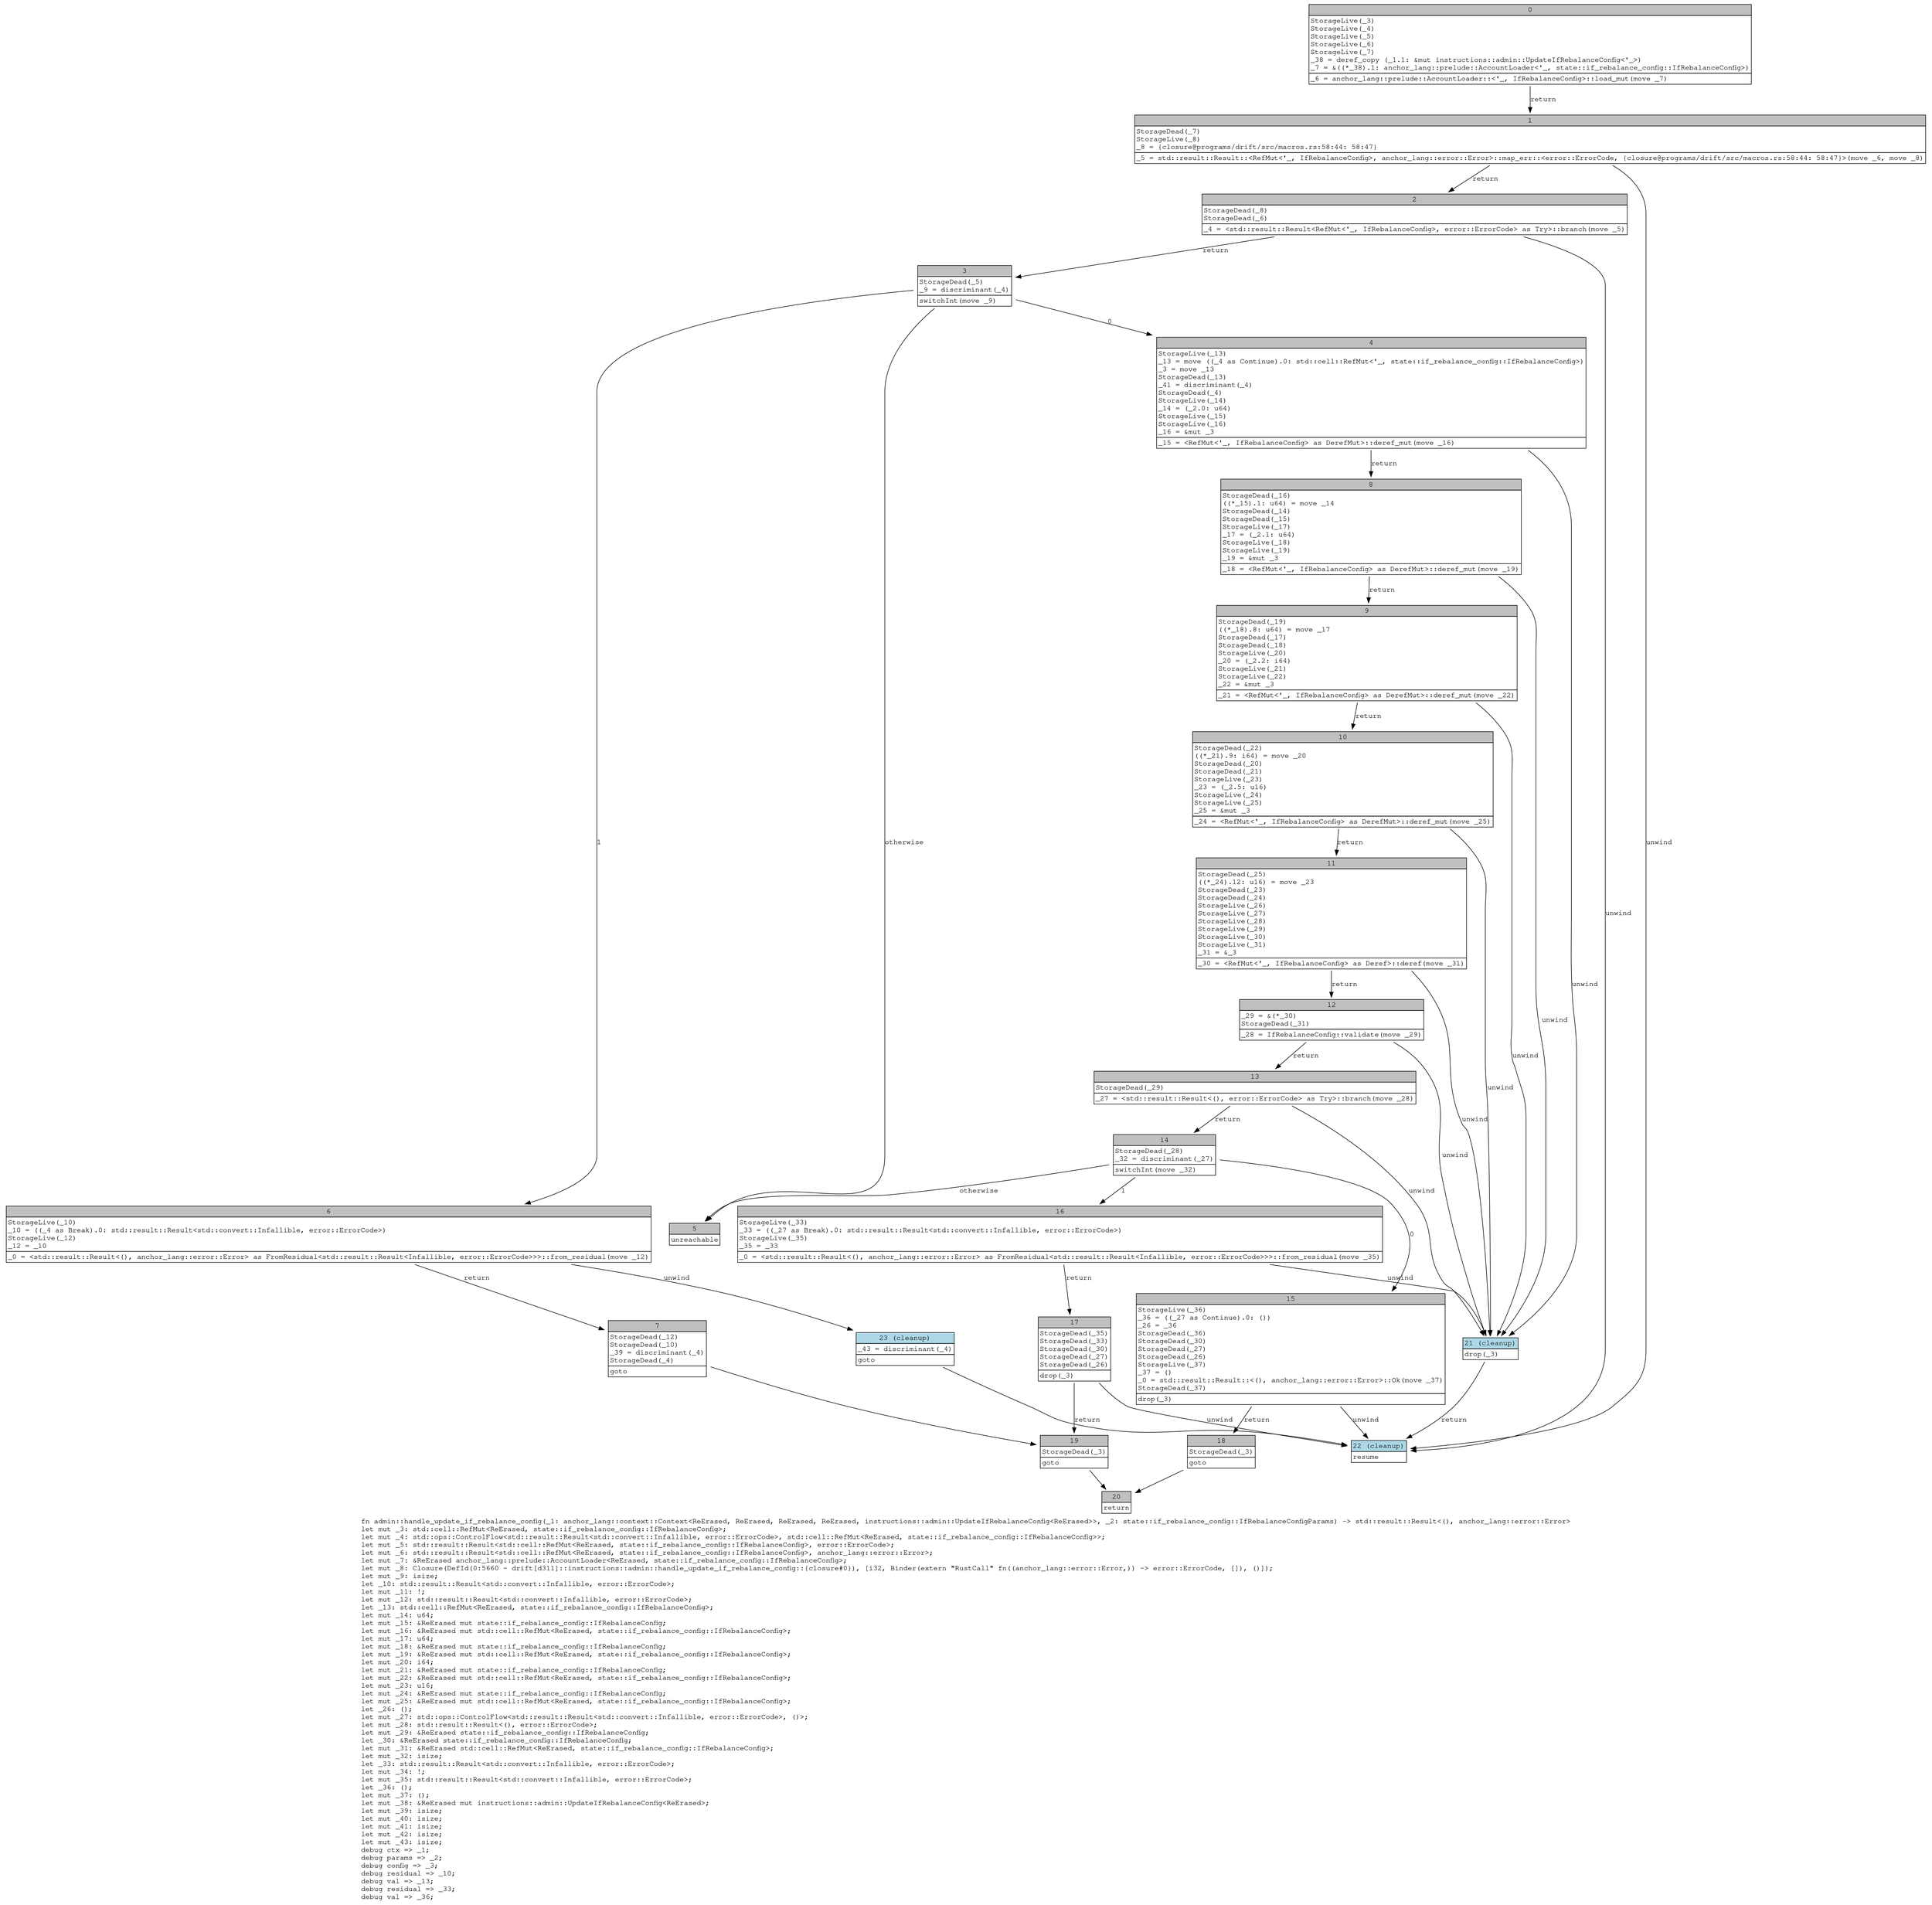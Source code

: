 digraph Mir_0_1126 {
    graph [fontname="Courier, monospace"];
    node [fontname="Courier, monospace"];
    edge [fontname="Courier, monospace"];
    label=<fn admin::handle_update_if_rebalance_config(_1: anchor_lang::context::Context&lt;ReErased, ReErased, ReErased, ReErased, instructions::admin::UpdateIfRebalanceConfig&lt;ReErased&gt;&gt;, _2: state::if_rebalance_config::IfRebalanceConfigParams) -&gt; std::result::Result&lt;(), anchor_lang::error::Error&gt;<br align="left"/>let mut _3: std::cell::RefMut&lt;ReErased, state::if_rebalance_config::IfRebalanceConfig&gt;;<br align="left"/>let mut _4: std::ops::ControlFlow&lt;std::result::Result&lt;std::convert::Infallible, error::ErrorCode&gt;, std::cell::RefMut&lt;ReErased, state::if_rebalance_config::IfRebalanceConfig&gt;&gt;;<br align="left"/>let mut _5: std::result::Result&lt;std::cell::RefMut&lt;ReErased, state::if_rebalance_config::IfRebalanceConfig&gt;, error::ErrorCode&gt;;<br align="left"/>let mut _6: std::result::Result&lt;std::cell::RefMut&lt;ReErased, state::if_rebalance_config::IfRebalanceConfig&gt;, anchor_lang::error::Error&gt;;<br align="left"/>let mut _7: &amp;ReErased anchor_lang::prelude::AccountLoader&lt;ReErased, state::if_rebalance_config::IfRebalanceConfig&gt;;<br align="left"/>let mut _8: Closure(DefId(0:5660 ~ drift[d311]::instructions::admin::handle_update_if_rebalance_config::{closure#0}), [i32, Binder(extern &quot;RustCall&quot; fn((anchor_lang::error::Error,)) -&gt; error::ErrorCode, []), ()]);<br align="left"/>let mut _9: isize;<br align="left"/>let _10: std::result::Result&lt;std::convert::Infallible, error::ErrorCode&gt;;<br align="left"/>let mut _11: !;<br align="left"/>let mut _12: std::result::Result&lt;std::convert::Infallible, error::ErrorCode&gt;;<br align="left"/>let _13: std::cell::RefMut&lt;ReErased, state::if_rebalance_config::IfRebalanceConfig&gt;;<br align="left"/>let mut _14: u64;<br align="left"/>let mut _15: &amp;ReErased mut state::if_rebalance_config::IfRebalanceConfig;<br align="left"/>let mut _16: &amp;ReErased mut std::cell::RefMut&lt;ReErased, state::if_rebalance_config::IfRebalanceConfig&gt;;<br align="left"/>let mut _17: u64;<br align="left"/>let mut _18: &amp;ReErased mut state::if_rebalance_config::IfRebalanceConfig;<br align="left"/>let mut _19: &amp;ReErased mut std::cell::RefMut&lt;ReErased, state::if_rebalance_config::IfRebalanceConfig&gt;;<br align="left"/>let mut _20: i64;<br align="left"/>let mut _21: &amp;ReErased mut state::if_rebalance_config::IfRebalanceConfig;<br align="left"/>let mut _22: &amp;ReErased mut std::cell::RefMut&lt;ReErased, state::if_rebalance_config::IfRebalanceConfig&gt;;<br align="left"/>let mut _23: u16;<br align="left"/>let mut _24: &amp;ReErased mut state::if_rebalance_config::IfRebalanceConfig;<br align="left"/>let mut _25: &amp;ReErased mut std::cell::RefMut&lt;ReErased, state::if_rebalance_config::IfRebalanceConfig&gt;;<br align="left"/>let _26: ();<br align="left"/>let mut _27: std::ops::ControlFlow&lt;std::result::Result&lt;std::convert::Infallible, error::ErrorCode&gt;, ()&gt;;<br align="left"/>let mut _28: std::result::Result&lt;(), error::ErrorCode&gt;;<br align="left"/>let mut _29: &amp;ReErased state::if_rebalance_config::IfRebalanceConfig;<br align="left"/>let _30: &amp;ReErased state::if_rebalance_config::IfRebalanceConfig;<br align="left"/>let mut _31: &amp;ReErased std::cell::RefMut&lt;ReErased, state::if_rebalance_config::IfRebalanceConfig&gt;;<br align="left"/>let mut _32: isize;<br align="left"/>let _33: std::result::Result&lt;std::convert::Infallible, error::ErrorCode&gt;;<br align="left"/>let mut _34: !;<br align="left"/>let mut _35: std::result::Result&lt;std::convert::Infallible, error::ErrorCode&gt;;<br align="left"/>let _36: ();<br align="left"/>let mut _37: ();<br align="left"/>let mut _38: &amp;ReErased mut instructions::admin::UpdateIfRebalanceConfig&lt;ReErased&gt;;<br align="left"/>let mut _39: isize;<br align="left"/>let mut _40: isize;<br align="left"/>let mut _41: isize;<br align="left"/>let mut _42: isize;<br align="left"/>let mut _43: isize;<br align="left"/>debug ctx =&gt; _1;<br align="left"/>debug params =&gt; _2;<br align="left"/>debug config =&gt; _3;<br align="left"/>debug residual =&gt; _10;<br align="left"/>debug val =&gt; _13;<br align="left"/>debug residual =&gt; _33;<br align="left"/>debug val =&gt; _36;<br align="left"/>>;
    bb0__0_1126 [shape="none", label=<<table border="0" cellborder="1" cellspacing="0"><tr><td bgcolor="gray" align="center" colspan="1">0</td></tr><tr><td align="left" balign="left">StorageLive(_3)<br/>StorageLive(_4)<br/>StorageLive(_5)<br/>StorageLive(_6)<br/>StorageLive(_7)<br/>_38 = deref_copy (_1.1: &amp;mut instructions::admin::UpdateIfRebalanceConfig&lt;'_&gt;)<br/>_7 = &amp;((*_38).1: anchor_lang::prelude::AccountLoader&lt;'_, state::if_rebalance_config::IfRebalanceConfig&gt;)<br/></td></tr><tr><td align="left">_6 = anchor_lang::prelude::AccountLoader::&lt;'_, IfRebalanceConfig&gt;::load_mut(move _7)</td></tr></table>>];
    bb1__0_1126 [shape="none", label=<<table border="0" cellborder="1" cellspacing="0"><tr><td bgcolor="gray" align="center" colspan="1">1</td></tr><tr><td align="left" balign="left">StorageDead(_7)<br/>StorageLive(_8)<br/>_8 = {closure@programs/drift/src/macros.rs:58:44: 58:47}<br/></td></tr><tr><td align="left">_5 = std::result::Result::&lt;RefMut&lt;'_, IfRebalanceConfig&gt;, anchor_lang::error::Error&gt;::map_err::&lt;error::ErrorCode, {closure@programs/drift/src/macros.rs:58:44: 58:47}&gt;(move _6, move _8)</td></tr></table>>];
    bb2__0_1126 [shape="none", label=<<table border="0" cellborder="1" cellspacing="0"><tr><td bgcolor="gray" align="center" colspan="1">2</td></tr><tr><td align="left" balign="left">StorageDead(_8)<br/>StorageDead(_6)<br/></td></tr><tr><td align="left">_4 = &lt;std::result::Result&lt;RefMut&lt;'_, IfRebalanceConfig&gt;, error::ErrorCode&gt; as Try&gt;::branch(move _5)</td></tr></table>>];
    bb3__0_1126 [shape="none", label=<<table border="0" cellborder="1" cellspacing="0"><tr><td bgcolor="gray" align="center" colspan="1">3</td></tr><tr><td align="left" balign="left">StorageDead(_5)<br/>_9 = discriminant(_4)<br/></td></tr><tr><td align="left">switchInt(move _9)</td></tr></table>>];
    bb4__0_1126 [shape="none", label=<<table border="0" cellborder="1" cellspacing="0"><tr><td bgcolor="gray" align="center" colspan="1">4</td></tr><tr><td align="left" balign="left">StorageLive(_13)<br/>_13 = move ((_4 as Continue).0: std::cell::RefMut&lt;'_, state::if_rebalance_config::IfRebalanceConfig&gt;)<br/>_3 = move _13<br/>StorageDead(_13)<br/>_41 = discriminant(_4)<br/>StorageDead(_4)<br/>StorageLive(_14)<br/>_14 = (_2.0: u64)<br/>StorageLive(_15)<br/>StorageLive(_16)<br/>_16 = &amp;mut _3<br/></td></tr><tr><td align="left">_15 = &lt;RefMut&lt;'_, IfRebalanceConfig&gt; as DerefMut&gt;::deref_mut(move _16)</td></tr></table>>];
    bb5__0_1126 [shape="none", label=<<table border="0" cellborder="1" cellspacing="0"><tr><td bgcolor="gray" align="center" colspan="1">5</td></tr><tr><td align="left">unreachable</td></tr></table>>];
    bb6__0_1126 [shape="none", label=<<table border="0" cellborder="1" cellspacing="0"><tr><td bgcolor="gray" align="center" colspan="1">6</td></tr><tr><td align="left" balign="left">StorageLive(_10)<br/>_10 = ((_4 as Break).0: std::result::Result&lt;std::convert::Infallible, error::ErrorCode&gt;)<br/>StorageLive(_12)<br/>_12 = _10<br/></td></tr><tr><td align="left">_0 = &lt;std::result::Result&lt;(), anchor_lang::error::Error&gt; as FromResidual&lt;std::result::Result&lt;Infallible, error::ErrorCode&gt;&gt;&gt;::from_residual(move _12)</td></tr></table>>];
    bb7__0_1126 [shape="none", label=<<table border="0" cellborder="1" cellspacing="0"><tr><td bgcolor="gray" align="center" colspan="1">7</td></tr><tr><td align="left" balign="left">StorageDead(_12)<br/>StorageDead(_10)<br/>_39 = discriminant(_4)<br/>StorageDead(_4)<br/></td></tr><tr><td align="left">goto</td></tr></table>>];
    bb8__0_1126 [shape="none", label=<<table border="0" cellborder="1" cellspacing="0"><tr><td bgcolor="gray" align="center" colspan="1">8</td></tr><tr><td align="left" balign="left">StorageDead(_16)<br/>((*_15).1: u64) = move _14<br/>StorageDead(_14)<br/>StorageDead(_15)<br/>StorageLive(_17)<br/>_17 = (_2.1: u64)<br/>StorageLive(_18)<br/>StorageLive(_19)<br/>_19 = &amp;mut _3<br/></td></tr><tr><td align="left">_18 = &lt;RefMut&lt;'_, IfRebalanceConfig&gt; as DerefMut&gt;::deref_mut(move _19)</td></tr></table>>];
    bb9__0_1126 [shape="none", label=<<table border="0" cellborder="1" cellspacing="0"><tr><td bgcolor="gray" align="center" colspan="1">9</td></tr><tr><td align="left" balign="left">StorageDead(_19)<br/>((*_18).8: u64) = move _17<br/>StorageDead(_17)<br/>StorageDead(_18)<br/>StorageLive(_20)<br/>_20 = (_2.2: i64)<br/>StorageLive(_21)<br/>StorageLive(_22)<br/>_22 = &amp;mut _3<br/></td></tr><tr><td align="left">_21 = &lt;RefMut&lt;'_, IfRebalanceConfig&gt; as DerefMut&gt;::deref_mut(move _22)</td></tr></table>>];
    bb10__0_1126 [shape="none", label=<<table border="0" cellborder="1" cellspacing="0"><tr><td bgcolor="gray" align="center" colspan="1">10</td></tr><tr><td align="left" balign="left">StorageDead(_22)<br/>((*_21).9: i64) = move _20<br/>StorageDead(_20)<br/>StorageDead(_21)<br/>StorageLive(_23)<br/>_23 = (_2.5: u16)<br/>StorageLive(_24)<br/>StorageLive(_25)<br/>_25 = &amp;mut _3<br/></td></tr><tr><td align="left">_24 = &lt;RefMut&lt;'_, IfRebalanceConfig&gt; as DerefMut&gt;::deref_mut(move _25)</td></tr></table>>];
    bb11__0_1126 [shape="none", label=<<table border="0" cellborder="1" cellspacing="0"><tr><td bgcolor="gray" align="center" colspan="1">11</td></tr><tr><td align="left" balign="left">StorageDead(_25)<br/>((*_24).12: u16) = move _23<br/>StorageDead(_23)<br/>StorageDead(_24)<br/>StorageLive(_26)<br/>StorageLive(_27)<br/>StorageLive(_28)<br/>StorageLive(_29)<br/>StorageLive(_30)<br/>StorageLive(_31)<br/>_31 = &amp;_3<br/></td></tr><tr><td align="left">_30 = &lt;RefMut&lt;'_, IfRebalanceConfig&gt; as Deref&gt;::deref(move _31)</td></tr></table>>];
    bb12__0_1126 [shape="none", label=<<table border="0" cellborder="1" cellspacing="0"><tr><td bgcolor="gray" align="center" colspan="1">12</td></tr><tr><td align="left" balign="left">_29 = &amp;(*_30)<br/>StorageDead(_31)<br/></td></tr><tr><td align="left">_28 = IfRebalanceConfig::validate(move _29)</td></tr></table>>];
    bb13__0_1126 [shape="none", label=<<table border="0" cellborder="1" cellspacing="0"><tr><td bgcolor="gray" align="center" colspan="1">13</td></tr><tr><td align="left" balign="left">StorageDead(_29)<br/></td></tr><tr><td align="left">_27 = &lt;std::result::Result&lt;(), error::ErrorCode&gt; as Try&gt;::branch(move _28)</td></tr></table>>];
    bb14__0_1126 [shape="none", label=<<table border="0" cellborder="1" cellspacing="0"><tr><td bgcolor="gray" align="center" colspan="1">14</td></tr><tr><td align="left" balign="left">StorageDead(_28)<br/>_32 = discriminant(_27)<br/></td></tr><tr><td align="left">switchInt(move _32)</td></tr></table>>];
    bb15__0_1126 [shape="none", label=<<table border="0" cellborder="1" cellspacing="0"><tr><td bgcolor="gray" align="center" colspan="1">15</td></tr><tr><td align="left" balign="left">StorageLive(_36)<br/>_36 = ((_27 as Continue).0: ())<br/>_26 = _36<br/>StorageDead(_36)<br/>StorageDead(_30)<br/>StorageDead(_27)<br/>StorageDead(_26)<br/>StorageLive(_37)<br/>_37 = ()<br/>_0 = std::result::Result::&lt;(), anchor_lang::error::Error&gt;::Ok(move _37)<br/>StorageDead(_37)<br/></td></tr><tr><td align="left">drop(_3)</td></tr></table>>];
    bb16__0_1126 [shape="none", label=<<table border="0" cellborder="1" cellspacing="0"><tr><td bgcolor="gray" align="center" colspan="1">16</td></tr><tr><td align="left" balign="left">StorageLive(_33)<br/>_33 = ((_27 as Break).0: std::result::Result&lt;std::convert::Infallible, error::ErrorCode&gt;)<br/>StorageLive(_35)<br/>_35 = _33<br/></td></tr><tr><td align="left">_0 = &lt;std::result::Result&lt;(), anchor_lang::error::Error&gt; as FromResidual&lt;std::result::Result&lt;Infallible, error::ErrorCode&gt;&gt;&gt;::from_residual(move _35)</td></tr></table>>];
    bb17__0_1126 [shape="none", label=<<table border="0" cellborder="1" cellspacing="0"><tr><td bgcolor="gray" align="center" colspan="1">17</td></tr><tr><td align="left" balign="left">StorageDead(_35)<br/>StorageDead(_33)<br/>StorageDead(_30)<br/>StorageDead(_27)<br/>StorageDead(_26)<br/></td></tr><tr><td align="left">drop(_3)</td></tr></table>>];
    bb18__0_1126 [shape="none", label=<<table border="0" cellborder="1" cellspacing="0"><tr><td bgcolor="gray" align="center" colspan="1">18</td></tr><tr><td align="left" balign="left">StorageDead(_3)<br/></td></tr><tr><td align="left">goto</td></tr></table>>];
    bb19__0_1126 [shape="none", label=<<table border="0" cellborder="1" cellspacing="0"><tr><td bgcolor="gray" align="center" colspan="1">19</td></tr><tr><td align="left" balign="left">StorageDead(_3)<br/></td></tr><tr><td align="left">goto</td></tr></table>>];
    bb20__0_1126 [shape="none", label=<<table border="0" cellborder="1" cellspacing="0"><tr><td bgcolor="gray" align="center" colspan="1">20</td></tr><tr><td align="left">return</td></tr></table>>];
    bb21__0_1126 [shape="none", label=<<table border="0" cellborder="1" cellspacing="0"><tr><td bgcolor="lightblue" align="center" colspan="1">21 (cleanup)</td></tr><tr><td align="left">drop(_3)</td></tr></table>>];
    bb22__0_1126 [shape="none", label=<<table border="0" cellborder="1" cellspacing="0"><tr><td bgcolor="lightblue" align="center" colspan="1">22 (cleanup)</td></tr><tr><td align="left">resume</td></tr></table>>];
    bb23__0_1126 [shape="none", label=<<table border="0" cellborder="1" cellspacing="0"><tr><td bgcolor="lightblue" align="center" colspan="1">23 (cleanup)</td></tr><tr><td align="left" balign="left">_43 = discriminant(_4)<br/></td></tr><tr><td align="left">goto</td></tr></table>>];
    bb0__0_1126 -> bb1__0_1126 [label="return"];
    bb1__0_1126 -> bb2__0_1126 [label="return"];
    bb1__0_1126 -> bb22__0_1126 [label="unwind"];
    bb2__0_1126 -> bb3__0_1126 [label="return"];
    bb2__0_1126 -> bb22__0_1126 [label="unwind"];
    bb3__0_1126 -> bb4__0_1126 [label="0"];
    bb3__0_1126 -> bb6__0_1126 [label="1"];
    bb3__0_1126 -> bb5__0_1126 [label="otherwise"];
    bb4__0_1126 -> bb8__0_1126 [label="return"];
    bb4__0_1126 -> bb21__0_1126 [label="unwind"];
    bb6__0_1126 -> bb7__0_1126 [label="return"];
    bb6__0_1126 -> bb23__0_1126 [label="unwind"];
    bb7__0_1126 -> bb19__0_1126 [label=""];
    bb8__0_1126 -> bb9__0_1126 [label="return"];
    bb8__0_1126 -> bb21__0_1126 [label="unwind"];
    bb9__0_1126 -> bb10__0_1126 [label="return"];
    bb9__0_1126 -> bb21__0_1126 [label="unwind"];
    bb10__0_1126 -> bb11__0_1126 [label="return"];
    bb10__0_1126 -> bb21__0_1126 [label="unwind"];
    bb11__0_1126 -> bb12__0_1126 [label="return"];
    bb11__0_1126 -> bb21__0_1126 [label="unwind"];
    bb12__0_1126 -> bb13__0_1126 [label="return"];
    bb12__0_1126 -> bb21__0_1126 [label="unwind"];
    bb13__0_1126 -> bb14__0_1126 [label="return"];
    bb13__0_1126 -> bb21__0_1126 [label="unwind"];
    bb14__0_1126 -> bb15__0_1126 [label="0"];
    bb14__0_1126 -> bb16__0_1126 [label="1"];
    bb14__0_1126 -> bb5__0_1126 [label="otherwise"];
    bb15__0_1126 -> bb18__0_1126 [label="return"];
    bb15__0_1126 -> bb22__0_1126 [label="unwind"];
    bb16__0_1126 -> bb17__0_1126 [label="return"];
    bb16__0_1126 -> bb21__0_1126 [label="unwind"];
    bb17__0_1126 -> bb19__0_1126 [label="return"];
    bb17__0_1126 -> bb22__0_1126 [label="unwind"];
    bb18__0_1126 -> bb20__0_1126 [label=""];
    bb19__0_1126 -> bb20__0_1126 [label=""];
    bb21__0_1126 -> bb22__0_1126 [label="return"];
    bb23__0_1126 -> bb22__0_1126 [label=""];
}
